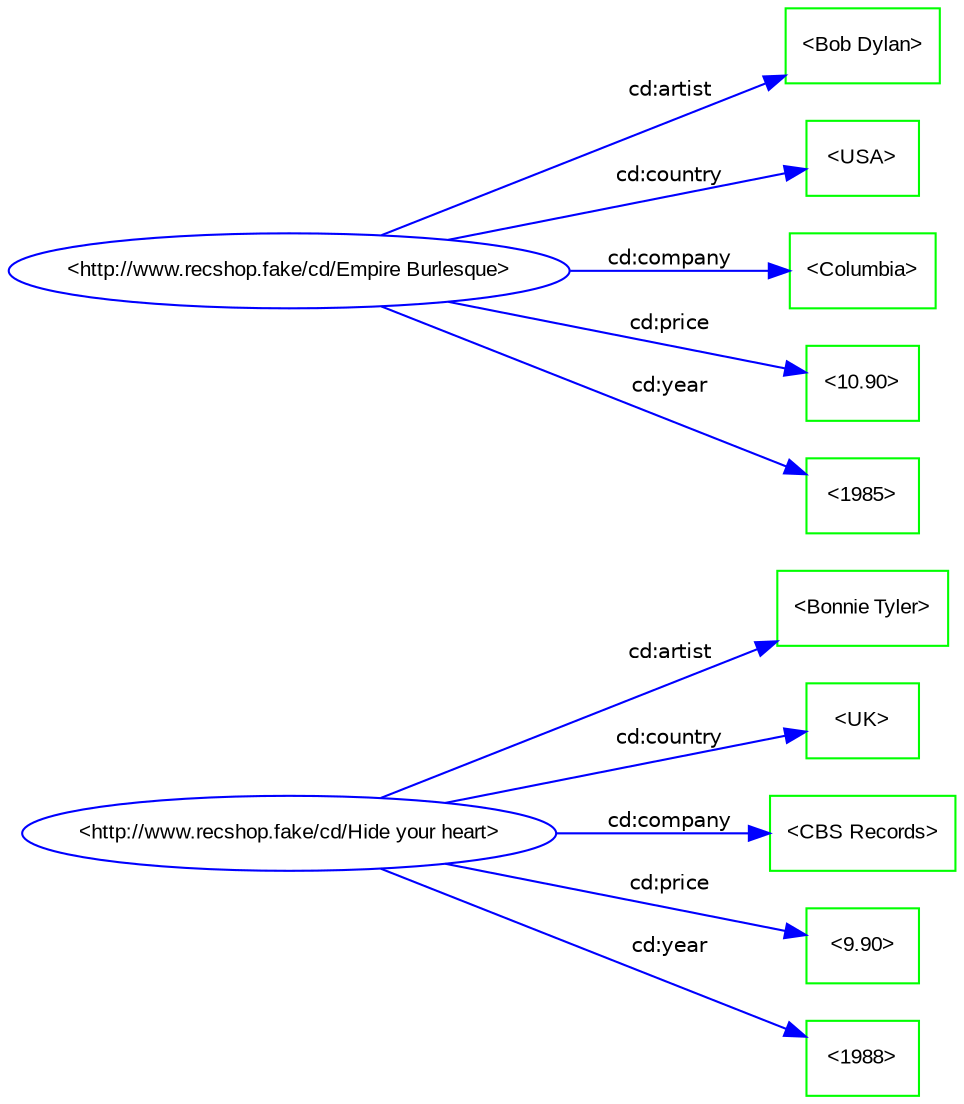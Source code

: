 digraph G {
rankdir=LR;
arrowsize="0.7";
bgcolor=white;
n001 [fontname=Arial, fontsize=10, color=blue, fontcolor=black, shape=oval, label="<http://www.recshop.fake/cd/Hide your heart>"];
n002 [fontname=Arial, fontsize=10, color=green, fontcolor=black, shape=box, label="<Bonnie Tyler>"];
n003 [fontname=Arial, fontsize=10, color=green, fontcolor=black, shape=box, label="<UK>"];
n004 [fontname=Arial, fontsize=10, color=green, fontcolor=black, shape=box, label="<CBS Records>"];
n005 [fontname=Arial, fontsize=10, color=green, fontcolor=black, shape=box, label="<9.90>"];
n006 [fontname=Arial, fontsize=10, color=green, fontcolor=black, shape=box, label="<1988>"];
n007 [fontname=Arial, fontsize=10, color=blue, fontcolor=black, shape=oval, label="<http://www.recshop.fake/cd/Empire Burlesque>"];
n008 [fontname=Arial, fontsize=10, color=green, fontcolor=black, shape=box, label="<Bob Dylan>"];
n009 [fontname=Arial, fontsize=10, color=green, fontcolor=black, shape=box, label="<USA>"];
n010 [fontname=Arial, fontsize=10, color=green, fontcolor=black, shape=box, label="<Columbia>"];
n011 [fontname=Arial, fontsize=10, color=green, fontcolor=black, shape=box, label="<10.90>"];
n012 [fontname=Arial, fontsize=10, color=green, fontcolor=black, shape=box, label="<1985>"];
n001 -> n002  [color=blue, fontcolor=black, fontname=Helvetica, fontsize=10, label="cd:artist"];
n001 -> n003  [color=blue, fontcolor=black, fontname=Helvetica, fontsize=10, label="cd:country"];
n001 -> n004  [color=blue, fontcolor=black, fontname=Helvetica, fontsize=10, label="cd:company"];
n001 -> n005  [color=blue, fontcolor=black, fontname=Helvetica, fontsize=10, label="cd:price"];
n001 -> n006  [color=blue, fontcolor=black, fontname=Helvetica, fontsize=10, label="cd:year"];
n007 -> n008  [color=blue, fontcolor=black, fontname=Helvetica, fontsize=10, label="cd:artist"];
n007 -> n009  [color=blue, fontcolor=black, fontname=Helvetica, fontsize=10, label="cd:country"];
n007 -> n010  [color=blue, fontcolor=black, fontname=Helvetica, fontsize=10, label="cd:company"];
n007 -> n011  [color=blue, fontcolor=black, fontname=Helvetica, fontsize=10, label="cd:price"];
n007 -> n012  [color=blue, fontcolor=black, fontname=Helvetica, fontsize=10, label="cd:year"];
}

